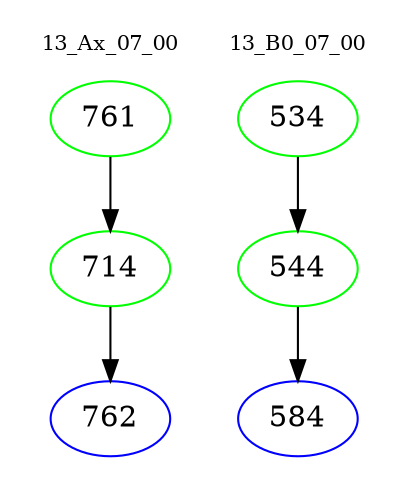 digraph{
subgraph cluster_0 {
color = white
label = "13_Ax_07_00";
fontsize=10;
T0_761 [label="761", color="green"]
T0_761 -> T0_714 [color="black"]
T0_714 [label="714", color="green"]
T0_714 -> T0_762 [color="black"]
T0_762 [label="762", color="blue"]
}
subgraph cluster_1 {
color = white
label = "13_B0_07_00";
fontsize=10;
T1_534 [label="534", color="green"]
T1_534 -> T1_544 [color="black"]
T1_544 [label="544", color="green"]
T1_544 -> T1_584 [color="black"]
T1_584 [label="584", color="blue"]
}
}
